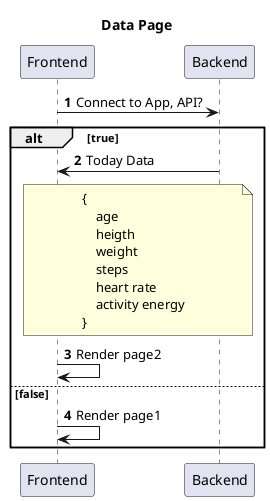 @startuml
title Data Page

participant Frontend
participant Backend

autonumber
Frontend -> Backend: Connect to App, API?

alt true
Frontend <- Backend: Today Data
note over Frontend, Backend
{
    age
    heigth
    weight
    steps
    heart rate
    activity energy
}
endnote
Frontend -> Frontend: Render page2
else false
Frontend -> Frontend: Render page1
end
@enduml
